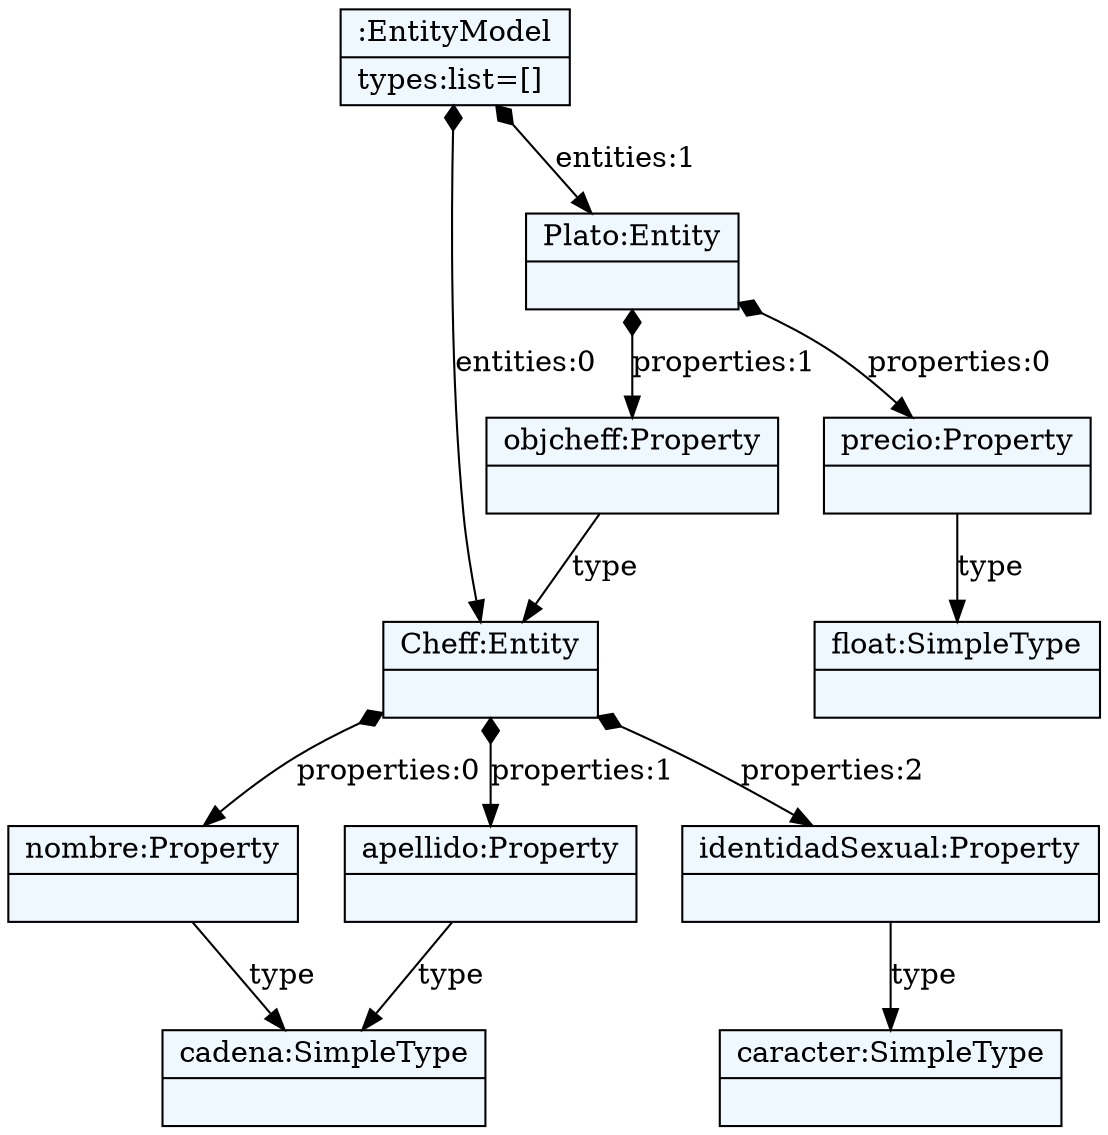 
    digraph xtext {
    fontname = "Bitstream Vera Sans"
    fontsize = 8
    node[
        shape=record,
        style=filled,
        fillcolor=aliceblue
    ]
    nodesep = 0.3
    edge[dir=black,arrowtail=empty]


140501775530960 -> 140501775604048 [label="entities:0" arrowtail=diamond dir=both]
140501775604048 -> 140501775604240 [label="properties:0" arrowtail=diamond dir=both]
140501775604240 -> 140501791864912 [label="type" ]
140501791864912[label="{cadena:SimpleType|}"]
140501775604240[label="{nombre:Property|}"]
140501775604048 -> 140501775604304 [label="properties:1" arrowtail=diamond dir=both]
140501775604304 -> 140501791864912 [label="type" ]
140501775604304[label="{apellido:Property|}"]
140501775604048 -> 140501775604496 [label="properties:2" arrowtail=diamond dir=both]
140501775604496 -> 140501791971536 [label="type" ]
140501791971536[label="{caracter:SimpleType|}"]
140501775604496[label="{identidadSexual:Property|}"]
140501775604048[label="{Cheff:Entity|}"]
140501775530960 -> 140501775601936 [label="entities:1" arrowtail=diamond dir=both]
140501775601936 -> 140501775604752 [label="properties:0" arrowtail=diamond dir=both]
140501775604752 -> 140501791889232 [label="type" ]
140501791889232[label="{float:SimpleType|}"]
140501775604752[label="{precio:Property|}"]
140501775601936 -> 140501775604816 [label="properties:1" arrowtail=diamond dir=both]
140501775604816 -> 140501775604048 [label="type" ]
140501775604816[label="{objcheff:Property|}"]
140501775601936[label="{Plato:Entity|}"]
140501775530960[label="{:EntityModel|types:list=[]\l}"]

}
